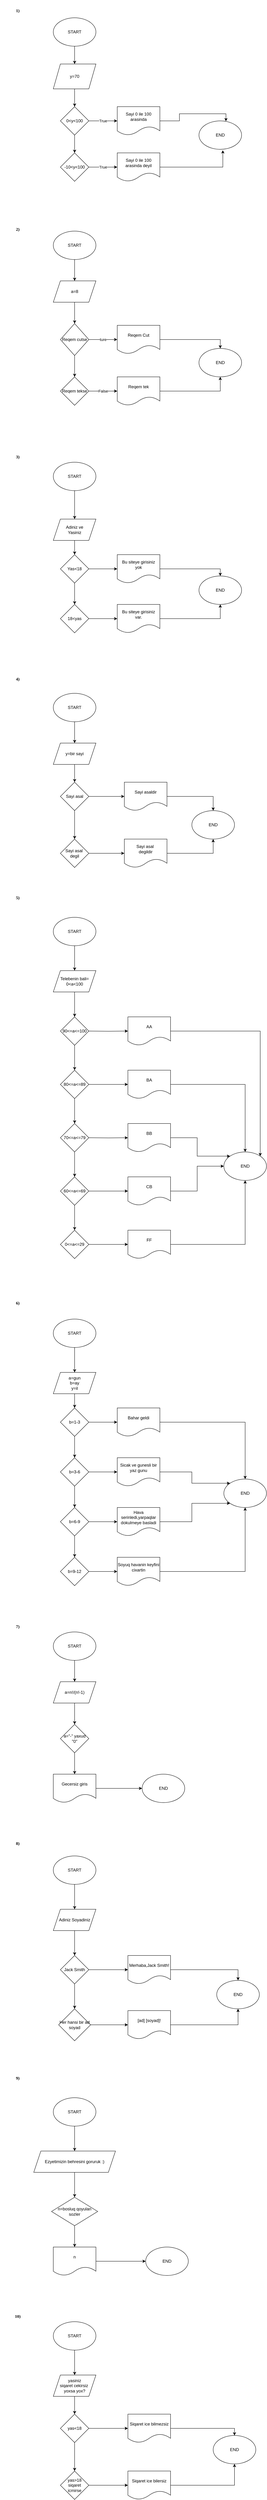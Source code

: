 <mxfile version="21.0.2" type="device"><diagram name="Страница 1" id="W52-joLUvUEkmhzP28ND"><mxGraphModel dx="1050" dy="573" grid="1" gridSize="10" guides="1" tooltips="1" connect="1" arrows="1" fold="1" page="1" pageScale="1" pageWidth="300000" pageHeight="100000" math="0" shadow="0"><root><mxCell id="0"/><mxCell id="1" parent="0"/><mxCell id="HLzXa7qqmKHnF1OqveN3-4" value="1)" style="text;html=1;strokeColor=none;fillColor=none;align=center;verticalAlign=middle;whiteSpace=wrap;rounded=0;fontStyle=1;fontFamily=Verdana;" parent="1" vertex="1"><mxGeometry x="30" y="40" width="100" height="60" as="geometry"/></mxCell><mxCell id="HLzXa7qqmKHnF1OqveN3-9" style="edgeStyle=orthogonalEdgeStyle;rounded=0;orthogonalLoop=1;jettySize=auto;html=1;exitX=0.5;exitY=1;exitDx=0;exitDy=0;entryX=0.5;entryY=0;entryDx=0;entryDy=0;" parent="1" source="HLzXa7qqmKHnF1OqveN3-5" target="HLzXa7qqmKHnF1OqveN3-8" edge="1"><mxGeometry relative="1" as="geometry"/></mxCell><mxCell id="HLzXa7qqmKHnF1OqveN3-5" value="START" style="ellipse;whiteSpace=wrap;html=1;" parent="1" vertex="1"><mxGeometry x="180" y="90" width="120" height="80" as="geometry"/></mxCell><mxCell id="HLzXa7qqmKHnF1OqveN3-11" style="edgeStyle=orthogonalEdgeStyle;rounded=0;orthogonalLoop=1;jettySize=auto;html=1;exitX=0.5;exitY=1;exitDx=0;exitDy=0;entryX=0.5;entryY=0;entryDx=0;entryDy=0;" parent="1" source="HLzXa7qqmKHnF1OqveN3-8" target="HLzXa7qqmKHnF1OqveN3-10" edge="1"><mxGeometry relative="1" as="geometry"/></mxCell><mxCell id="HLzXa7qqmKHnF1OqveN3-8" value="y=70" style="shape=parallelogram;perimeter=parallelogramPerimeter;whiteSpace=wrap;html=1;fixedSize=1;" parent="1" vertex="1"><mxGeometry x="180" y="220" width="120" height="70" as="geometry"/></mxCell><mxCell id="HLzXa7qqmKHnF1OqveN3-13" value="True" style="edgeStyle=orthogonalEdgeStyle;rounded=0;orthogonalLoop=1;jettySize=auto;html=1;exitX=1;exitY=0.5;exitDx=0;exitDy=0;entryX=0;entryY=0.5;entryDx=0;entryDy=0;" parent="1" source="HLzXa7qqmKHnF1OqveN3-10" target="HLzXa7qqmKHnF1OqveN3-12" edge="1"><mxGeometry relative="1" as="geometry"/></mxCell><mxCell id="HLzXa7qqmKHnF1OqveN3-15" style="edgeStyle=orthogonalEdgeStyle;rounded=0;orthogonalLoop=1;jettySize=auto;html=1;exitX=0.5;exitY=1;exitDx=0;exitDy=0;entryX=0.5;entryY=0;entryDx=0;entryDy=0;" parent="1" source="HLzXa7qqmKHnF1OqveN3-10" target="HLzXa7qqmKHnF1OqveN3-14" edge="1"><mxGeometry relative="1" as="geometry"/></mxCell><mxCell id="HLzXa7qqmKHnF1OqveN3-10" value="0&amp;lt;y&amp;lt;100" style="rhombus;whiteSpace=wrap;html=1;" parent="1" vertex="1"><mxGeometry x="200" y="340" width="80" height="80" as="geometry"/></mxCell><mxCell id="HLzXa7qqmKHnF1OqveN3-21" style="edgeStyle=orthogonalEdgeStyle;rounded=0;orthogonalLoop=1;jettySize=auto;html=1;exitX=1;exitY=0.5;exitDx=0;exitDy=0;entryX=0.633;entryY=0.013;entryDx=0;entryDy=0;entryPerimeter=0;" parent="1" source="HLzXa7qqmKHnF1OqveN3-12" target="HLzXa7qqmKHnF1OqveN3-20" edge="1"><mxGeometry relative="1" as="geometry"/></mxCell><mxCell id="HLzXa7qqmKHnF1OqveN3-12" value="Sayi 0 ile 100 arasinda" style="shape=document;whiteSpace=wrap;html=1;boundedLbl=1;" parent="1" vertex="1"><mxGeometry x="360" y="340" width="120" height="80" as="geometry"/></mxCell><mxCell id="HLzXa7qqmKHnF1OqveN3-19" value="True" style="edgeStyle=orthogonalEdgeStyle;rounded=0;orthogonalLoop=1;jettySize=auto;html=1;exitX=1;exitY=0.5;exitDx=0;exitDy=0;" parent="1" source="HLzXa7qqmKHnF1OqveN3-14" target="HLzXa7qqmKHnF1OqveN3-16" edge="1"><mxGeometry relative="1" as="geometry"/></mxCell><mxCell id="HLzXa7qqmKHnF1OqveN3-14" value="-10&amp;lt;y&amp;lt;100" style="rhombus;whiteSpace=wrap;html=1;" parent="1" vertex="1"><mxGeometry x="200" y="470" width="80" height="80" as="geometry"/></mxCell><mxCell id="HLzXa7qqmKHnF1OqveN3-22" style="edgeStyle=orthogonalEdgeStyle;rounded=0;orthogonalLoop=1;jettySize=auto;html=1;exitX=1;exitY=0.5;exitDx=0;exitDy=0;entryX=0.56;entryY=1.033;entryDx=0;entryDy=0;entryPerimeter=0;" parent="1" source="HLzXa7qqmKHnF1OqveN3-16" target="HLzXa7qqmKHnF1OqveN3-20" edge="1"><mxGeometry relative="1" as="geometry"/></mxCell><mxCell id="HLzXa7qqmKHnF1OqveN3-16" value="Sayi 0 ile 100 arasinda deyil" style="shape=document;whiteSpace=wrap;html=1;boundedLbl=1;" parent="1" vertex="1"><mxGeometry x="360" y="470" width="120" height="80" as="geometry"/></mxCell><mxCell id="HLzXa7qqmKHnF1OqveN3-20" value="END" style="ellipse;whiteSpace=wrap;html=1;" parent="1" vertex="1"><mxGeometry x="590" y="380" width="120" height="80" as="geometry"/></mxCell><mxCell id="HLzXa7qqmKHnF1OqveN3-23" value="2)" style="text;html=1;strokeColor=none;fillColor=none;align=center;verticalAlign=middle;whiteSpace=wrap;rounded=0;fontStyle=1;fontFamily=Verdana;" parent="1" vertex="1"><mxGeometry x="50" y="670" width="60" height="30" as="geometry"/></mxCell><mxCell id="HLzXa7qqmKHnF1OqveN3-26" style="edgeStyle=orthogonalEdgeStyle;rounded=0;orthogonalLoop=1;jettySize=auto;html=1;exitX=0.5;exitY=1;exitDx=0;exitDy=0;entryX=0.5;entryY=0;entryDx=0;entryDy=0;" parent="1" source="HLzXa7qqmKHnF1OqveN3-24" target="HLzXa7qqmKHnF1OqveN3-25" edge="1"><mxGeometry relative="1" as="geometry"/></mxCell><mxCell id="HLzXa7qqmKHnF1OqveN3-24" value="START" style="ellipse;whiteSpace=wrap;html=1;" parent="1" vertex="1"><mxGeometry x="180" y="690" width="120" height="80" as="geometry"/></mxCell><mxCell id="HLzXa7qqmKHnF1OqveN3-28" style="edgeStyle=orthogonalEdgeStyle;rounded=0;orthogonalLoop=1;jettySize=auto;html=1;exitX=0.5;exitY=1;exitDx=0;exitDy=0;entryX=0.5;entryY=0;entryDx=0;entryDy=0;" parent="1" source="HLzXa7qqmKHnF1OqveN3-25" target="HLzXa7qqmKHnF1OqveN3-27" edge="1"><mxGeometry relative="1" as="geometry"/></mxCell><mxCell id="HLzXa7qqmKHnF1OqveN3-25" value="a=8" style="shape=parallelogram;perimeter=parallelogramPerimeter;whiteSpace=wrap;html=1;fixedSize=1;" parent="1" vertex="1"><mxGeometry x="180" y="830" width="120" height="60" as="geometry"/></mxCell><mxCell id="HLzXa7qqmKHnF1OqveN3-33" value="ture" style="edgeStyle=orthogonalEdgeStyle;rounded=0;orthogonalLoop=1;jettySize=auto;html=1;exitX=1;exitY=0.5;exitDx=0;exitDy=0;entryX=0;entryY=0.5;entryDx=0;entryDy=0;" parent="1" source="HLzXa7qqmKHnF1OqveN3-27" target="HLzXa7qqmKHnF1OqveN3-32" edge="1"><mxGeometry relative="1" as="geometry"/></mxCell><mxCell id="HLzXa7qqmKHnF1OqveN3-35" style="edgeStyle=orthogonalEdgeStyle;rounded=0;orthogonalLoop=1;jettySize=auto;html=1;exitX=0.5;exitY=1;exitDx=0;exitDy=0;entryX=0.5;entryY=0;entryDx=0;entryDy=0;" parent="1" source="HLzXa7qqmKHnF1OqveN3-27" target="HLzXa7qqmKHnF1OqveN3-34" edge="1"><mxGeometry relative="1" as="geometry"/></mxCell><mxCell id="HLzXa7qqmKHnF1OqveN3-27" value="Reqem cutse" style="rhombus;whiteSpace=wrap;html=1;" parent="1" vertex="1"><mxGeometry x="200" y="950" width="80" height="90" as="geometry"/></mxCell><mxCell id="HLzXa7qqmKHnF1OqveN3-39" style="edgeStyle=orthogonalEdgeStyle;rounded=0;orthogonalLoop=1;jettySize=auto;html=1;exitX=1;exitY=0.5;exitDx=0;exitDy=0;entryX=0.5;entryY=0;entryDx=0;entryDy=0;" parent="1" source="HLzXa7qqmKHnF1OqveN3-32" target="HLzXa7qqmKHnF1OqveN3-38" edge="1"><mxGeometry relative="1" as="geometry"/></mxCell><mxCell id="HLzXa7qqmKHnF1OqveN3-32" value="Reqem Cut" style="shape=document;whiteSpace=wrap;html=1;boundedLbl=1;" parent="1" vertex="1"><mxGeometry x="360" y="955" width="120" height="80" as="geometry"/></mxCell><mxCell id="HLzXa7qqmKHnF1OqveN3-37" value="False" style="edgeStyle=orthogonalEdgeStyle;rounded=0;orthogonalLoop=1;jettySize=auto;html=1;exitX=1;exitY=0.5;exitDx=0;exitDy=0;entryX=0;entryY=0.5;entryDx=0;entryDy=0;" parent="1" source="HLzXa7qqmKHnF1OqveN3-34" target="HLzXa7qqmKHnF1OqveN3-36" edge="1"><mxGeometry relative="1" as="geometry"/></mxCell><mxCell id="HLzXa7qqmKHnF1OqveN3-34" value="Reqem tekse" style="rhombus;whiteSpace=wrap;html=1;" parent="1" vertex="1"><mxGeometry x="200" y="1100" width="80" height="80" as="geometry"/></mxCell><mxCell id="HLzXa7qqmKHnF1OqveN3-40" style="edgeStyle=orthogonalEdgeStyle;rounded=0;orthogonalLoop=1;jettySize=auto;html=1;exitX=1;exitY=0.5;exitDx=0;exitDy=0;entryX=0.5;entryY=1;entryDx=0;entryDy=0;" parent="1" source="HLzXa7qqmKHnF1OqveN3-36" target="HLzXa7qqmKHnF1OqveN3-38" edge="1"><mxGeometry relative="1" as="geometry"/></mxCell><mxCell id="HLzXa7qqmKHnF1OqveN3-36" value="Reqem tek" style="shape=document;whiteSpace=wrap;html=1;boundedLbl=1;" parent="1" vertex="1"><mxGeometry x="360" y="1100" width="120" height="80" as="geometry"/></mxCell><mxCell id="HLzXa7qqmKHnF1OqveN3-38" value="END" style="ellipse;whiteSpace=wrap;html=1;" parent="1" vertex="1"><mxGeometry x="590" y="1020" width="120" height="80" as="geometry"/></mxCell><mxCell id="HLzXa7qqmKHnF1OqveN3-41" value="3)" style="text;html=1;strokeColor=none;fillColor=none;align=center;verticalAlign=middle;whiteSpace=wrap;rounded=0;fontStyle=1;fontFamily=Verdana;" parent="1" vertex="1"><mxGeometry x="50" y="1310" width="60" height="30" as="geometry"/></mxCell><mxCell id="HLzXa7qqmKHnF1OqveN3-44" style="edgeStyle=orthogonalEdgeStyle;rounded=0;orthogonalLoop=1;jettySize=auto;html=1;exitX=0.5;exitY=1;exitDx=0;exitDy=0;entryX=0.5;entryY=0;entryDx=0;entryDy=0;" parent="1" source="HLzXa7qqmKHnF1OqveN3-42" target="HLzXa7qqmKHnF1OqveN3-45" edge="1"><mxGeometry relative="1" as="geometry"><mxPoint x="240" y="1500" as="targetPoint"/></mxGeometry></mxCell><mxCell id="HLzXa7qqmKHnF1OqveN3-42" value="START" style="ellipse;whiteSpace=wrap;html=1;" parent="1" vertex="1"><mxGeometry x="180" y="1340" width="120" height="80" as="geometry"/></mxCell><mxCell id="HLzXa7qqmKHnF1OqveN3-47" style="edgeStyle=orthogonalEdgeStyle;rounded=0;orthogonalLoop=1;jettySize=auto;html=1;exitX=0.5;exitY=1;exitDx=0;exitDy=0;" parent="1" source="HLzXa7qqmKHnF1OqveN3-45" target="HLzXa7qqmKHnF1OqveN3-46" edge="1"><mxGeometry relative="1" as="geometry"/></mxCell><mxCell id="HLzXa7qqmKHnF1OqveN3-45" value="Adiniz ve&lt;br&gt;Yasiniz" style="shape=parallelogram;perimeter=parallelogramPerimeter;whiteSpace=wrap;html=1;fixedSize=1;" parent="1" vertex="1"><mxGeometry x="180" y="1500" width="120" height="60" as="geometry"/></mxCell><mxCell id="HLzXa7qqmKHnF1OqveN3-49" style="edgeStyle=orthogonalEdgeStyle;rounded=0;orthogonalLoop=1;jettySize=auto;html=1;exitX=1;exitY=0.5;exitDx=0;exitDy=0;" parent="1" source="HLzXa7qqmKHnF1OqveN3-46" target="HLzXa7qqmKHnF1OqveN3-48" edge="1"><mxGeometry relative="1" as="geometry"/></mxCell><mxCell id="HLzXa7qqmKHnF1OqveN3-51" style="edgeStyle=orthogonalEdgeStyle;rounded=0;orthogonalLoop=1;jettySize=auto;html=1;exitX=0.5;exitY=1;exitDx=0;exitDy=0;" parent="1" source="HLzXa7qqmKHnF1OqveN3-46" target="HLzXa7qqmKHnF1OqveN3-50" edge="1"><mxGeometry relative="1" as="geometry"/></mxCell><mxCell id="HLzXa7qqmKHnF1OqveN3-46" value="Yas&amp;lt;18" style="rhombus;whiteSpace=wrap;html=1;" parent="1" vertex="1"><mxGeometry x="200" y="1600" width="80" height="80" as="geometry"/></mxCell><mxCell id="HLzXa7qqmKHnF1OqveN3-56" style="edgeStyle=orthogonalEdgeStyle;rounded=0;orthogonalLoop=1;jettySize=auto;html=1;exitX=1;exitY=0.5;exitDx=0;exitDy=0;entryX=0.5;entryY=0;entryDx=0;entryDy=0;" parent="1" source="HLzXa7qqmKHnF1OqveN3-48" target="HLzXa7qqmKHnF1OqveN3-54" edge="1"><mxGeometry relative="1" as="geometry"/></mxCell><mxCell id="HLzXa7qqmKHnF1OqveN3-48" value="Bu siteye girisiniz &lt;br&gt;yok" style="shape=document;whiteSpace=wrap;html=1;boundedLbl=1;" parent="1" vertex="1"><mxGeometry x="360" y="1600" width="120" height="80" as="geometry"/></mxCell><mxCell id="HLzXa7qqmKHnF1OqveN3-53" style="edgeStyle=orthogonalEdgeStyle;rounded=0;orthogonalLoop=1;jettySize=auto;html=1;exitX=1;exitY=0.5;exitDx=0;exitDy=0;entryX=0;entryY=0.5;entryDx=0;entryDy=0;" parent="1" source="HLzXa7qqmKHnF1OqveN3-50" target="HLzXa7qqmKHnF1OqveN3-52" edge="1"><mxGeometry relative="1" as="geometry"/></mxCell><mxCell id="HLzXa7qqmKHnF1OqveN3-50" value="18&amp;lt;yas" style="rhombus;whiteSpace=wrap;html=1;" parent="1" vertex="1"><mxGeometry x="200" y="1740" width="80" height="80" as="geometry"/></mxCell><mxCell id="HLzXa7qqmKHnF1OqveN3-55" style="edgeStyle=orthogonalEdgeStyle;rounded=0;orthogonalLoop=1;jettySize=auto;html=1;exitX=1;exitY=0.5;exitDx=0;exitDy=0;entryX=0.5;entryY=1;entryDx=0;entryDy=0;" parent="1" source="HLzXa7qqmKHnF1OqveN3-52" target="HLzXa7qqmKHnF1OqveN3-54" edge="1"><mxGeometry relative="1" as="geometry"/></mxCell><mxCell id="HLzXa7qqmKHnF1OqveN3-52" value="Bu siteye girisiniz&lt;br&gt;var." style="shape=document;whiteSpace=wrap;html=1;boundedLbl=1;" parent="1" vertex="1"><mxGeometry x="360" y="1740" width="120" height="80" as="geometry"/></mxCell><mxCell id="HLzXa7qqmKHnF1OqveN3-54" value="END" style="ellipse;whiteSpace=wrap;html=1;" parent="1" vertex="1"><mxGeometry x="590" y="1660" width="120" height="80" as="geometry"/></mxCell><mxCell id="HLzXa7qqmKHnF1OqveN3-57" value="4)" style="text;html=1;strokeColor=none;fillColor=none;align=center;verticalAlign=middle;whiteSpace=wrap;rounded=0;fontStyle=1;fontFamily=Verdana;" parent="1" vertex="1"><mxGeometry x="45" y="1930" width="70" height="40" as="geometry"/></mxCell><mxCell id="HLzXa7qqmKHnF1OqveN3-60" style="edgeStyle=orthogonalEdgeStyle;rounded=0;orthogonalLoop=1;jettySize=auto;html=1;exitX=0.5;exitY=1;exitDx=0;exitDy=0;entryX=0.5;entryY=0;entryDx=0;entryDy=0;" parent="1" source="HLzXa7qqmKHnF1OqveN3-58" target="HLzXa7qqmKHnF1OqveN3-59" edge="1"><mxGeometry relative="1" as="geometry"/></mxCell><mxCell id="HLzXa7qqmKHnF1OqveN3-58" value="START" style="ellipse;whiteSpace=wrap;html=1;" parent="1" vertex="1"><mxGeometry x="180" y="1990" width="120" height="80" as="geometry"/></mxCell><mxCell id="HLzXa7qqmKHnF1OqveN3-62" style="edgeStyle=orthogonalEdgeStyle;rounded=0;orthogonalLoop=1;jettySize=auto;html=1;exitX=0.5;exitY=1;exitDx=0;exitDy=0;" parent="1" source="HLzXa7qqmKHnF1OqveN3-59" target="HLzXa7qqmKHnF1OqveN3-61" edge="1"><mxGeometry relative="1" as="geometry"/></mxCell><mxCell id="HLzXa7qqmKHnF1OqveN3-59" value="y=bir sayi" style="shape=parallelogram;perimeter=parallelogramPerimeter;whiteSpace=wrap;html=1;fixedSize=1;" parent="1" vertex="1"><mxGeometry x="180" y="2130" width="120" height="60" as="geometry"/></mxCell><mxCell id="HLzXa7qqmKHnF1OqveN3-64" style="edgeStyle=orthogonalEdgeStyle;rounded=0;orthogonalLoop=1;jettySize=auto;html=1;exitX=1;exitY=0.5;exitDx=0;exitDy=0;entryX=0;entryY=0.5;entryDx=0;entryDy=0;" parent="1" source="HLzXa7qqmKHnF1OqveN3-61" target="HLzXa7qqmKHnF1OqveN3-63" edge="1"><mxGeometry relative="1" as="geometry"/></mxCell><mxCell id="HLzXa7qqmKHnF1OqveN3-66" style="edgeStyle=orthogonalEdgeStyle;rounded=0;orthogonalLoop=1;jettySize=auto;html=1;exitX=0.5;exitY=1;exitDx=0;exitDy=0;entryX=0.5;entryY=0;entryDx=0;entryDy=0;" parent="1" source="HLzXa7qqmKHnF1OqveN3-61" target="HLzXa7qqmKHnF1OqveN3-65" edge="1"><mxGeometry relative="1" as="geometry"/></mxCell><mxCell id="HLzXa7qqmKHnF1OqveN3-61" value="Sayi asal" style="rhombus;whiteSpace=wrap;html=1;" parent="1" vertex="1"><mxGeometry x="200" y="2240" width="80" height="80" as="geometry"/></mxCell><mxCell id="HLzXa7qqmKHnF1OqveN3-70" style="edgeStyle=orthogonalEdgeStyle;rounded=0;orthogonalLoop=1;jettySize=auto;html=1;exitX=1;exitY=0.5;exitDx=0;exitDy=0;entryX=0.5;entryY=0;entryDx=0;entryDy=0;" parent="1" source="HLzXa7qqmKHnF1OqveN3-63" target="HLzXa7qqmKHnF1OqveN3-69" edge="1"><mxGeometry relative="1" as="geometry"/></mxCell><mxCell id="HLzXa7qqmKHnF1OqveN3-63" value="Sayi asaldir" style="shape=document;whiteSpace=wrap;html=1;boundedLbl=1;" parent="1" vertex="1"><mxGeometry x="380" y="2240" width="120" height="80" as="geometry"/></mxCell><mxCell id="HLzXa7qqmKHnF1OqveN3-68" style="edgeStyle=orthogonalEdgeStyle;rounded=0;orthogonalLoop=1;jettySize=auto;html=1;exitX=1;exitY=0.5;exitDx=0;exitDy=0;entryX=0;entryY=0.5;entryDx=0;entryDy=0;" parent="1" source="HLzXa7qqmKHnF1OqveN3-65" target="HLzXa7qqmKHnF1OqveN3-67" edge="1"><mxGeometry relative="1" as="geometry"/></mxCell><mxCell id="HLzXa7qqmKHnF1OqveN3-65" value="Sayi asal&amp;nbsp;&lt;br&gt;degil" style="rhombus;whiteSpace=wrap;html=1;" parent="1" vertex="1"><mxGeometry x="200" y="2400" width="80" height="80" as="geometry"/></mxCell><mxCell id="HLzXa7qqmKHnF1OqveN3-71" style="edgeStyle=orthogonalEdgeStyle;rounded=0;orthogonalLoop=1;jettySize=auto;html=1;exitX=1;exitY=0.5;exitDx=0;exitDy=0;entryX=0.5;entryY=1;entryDx=0;entryDy=0;" parent="1" source="HLzXa7qqmKHnF1OqveN3-67" target="HLzXa7qqmKHnF1OqveN3-69" edge="1"><mxGeometry relative="1" as="geometry"/></mxCell><mxCell id="HLzXa7qqmKHnF1OqveN3-67" value="Sayi asal&amp;nbsp;&lt;br&gt;degildir" style="shape=document;whiteSpace=wrap;html=1;boundedLbl=1;" parent="1" vertex="1"><mxGeometry x="380" y="2400" width="120" height="80" as="geometry"/></mxCell><mxCell id="HLzXa7qqmKHnF1OqveN3-69" value="END" style="ellipse;whiteSpace=wrap;html=1;" parent="1" vertex="1"><mxGeometry x="570" y="2320" width="120" height="80" as="geometry"/></mxCell><mxCell id="HLzXa7qqmKHnF1OqveN3-73" value="5)" style="text;html=1;strokeColor=none;fillColor=none;align=center;verticalAlign=middle;whiteSpace=wrap;rounded=0;fontStyle=1;fontFamily=Verdana;" parent="1" vertex="1"><mxGeometry x="50" y="2550" width="60" height="30" as="geometry"/></mxCell><mxCell id="HLzXa7qqmKHnF1OqveN3-76" style="edgeStyle=orthogonalEdgeStyle;rounded=0;orthogonalLoop=1;jettySize=auto;html=1;exitX=0.5;exitY=1;exitDx=0;exitDy=0;entryX=0.5;entryY=0;entryDx=0;entryDy=0;" parent="1" source="HLzXa7qqmKHnF1OqveN3-74" target="HLzXa7qqmKHnF1OqveN3-75" edge="1"><mxGeometry relative="1" as="geometry"/></mxCell><mxCell id="HLzXa7qqmKHnF1OqveN3-74" value="START" style="ellipse;whiteSpace=wrap;html=1;" parent="1" vertex="1"><mxGeometry x="180" y="2620" width="120" height="80" as="geometry"/></mxCell><mxCell id="HLzXa7qqmKHnF1OqveN3-78" style="edgeStyle=orthogonalEdgeStyle;rounded=0;orthogonalLoop=1;jettySize=auto;html=1;exitX=0.5;exitY=1;exitDx=0;exitDy=0;entryX=0.5;entryY=0;entryDx=0;entryDy=0;" parent="1" source="HLzXa7qqmKHnF1OqveN3-75" edge="1"><mxGeometry relative="1" as="geometry"><mxPoint x="240" y="2900" as="targetPoint"/></mxGeometry></mxCell><mxCell id="HLzXa7qqmKHnF1OqveN3-75" value="Telebenin bali=&lt;br&gt;0&amp;lt;a&amp;lt;100" style="shape=parallelogram;perimeter=parallelogramPerimeter;whiteSpace=wrap;html=1;fixedSize=1;" parent="1" vertex="1"><mxGeometry x="180" y="2770" width="120" height="60" as="geometry"/></mxCell><mxCell id="HLzXa7qqmKHnF1OqveN3-80" style="edgeStyle=orthogonalEdgeStyle;rounded=0;orthogonalLoop=1;jettySize=auto;html=1;exitX=1;exitY=0.5;exitDx=0;exitDy=0;entryX=0;entryY=0.5;entryDx=0;entryDy=0;" parent="1" target="HLzXa7qqmKHnF1OqveN3-79" edge="1"><mxGeometry relative="1" as="geometry"><mxPoint x="280" y="2940" as="sourcePoint"/></mxGeometry></mxCell><mxCell id="HLzXa7qqmKHnF1OqveN3-105" style="edgeStyle=orthogonalEdgeStyle;rounded=0;orthogonalLoop=1;jettySize=auto;html=1;exitX=1;exitY=0.5;exitDx=0;exitDy=0;entryX=1;entryY=0;entryDx=0;entryDy=0;" parent="1" source="HLzXa7qqmKHnF1OqveN3-79" target="HLzXa7qqmKHnF1OqveN3-100" edge="1"><mxGeometry relative="1" as="geometry"/></mxCell><mxCell id="HLzXa7qqmKHnF1OqveN3-79" value="AA" style="shape=document;whiteSpace=wrap;html=1;boundedLbl=1;" parent="1" vertex="1"><mxGeometry x="390" y="2900" width="120" height="80" as="geometry"/></mxCell><mxCell id="HLzXa7qqmKHnF1OqveN3-83" style="edgeStyle=orthogonalEdgeStyle;rounded=0;orthogonalLoop=1;jettySize=auto;html=1;exitX=1;exitY=0.5;exitDx=0;exitDy=0;entryX=0;entryY=0.5;entryDx=0;entryDy=0;" parent="1" source="HLzXa7qqmKHnF1OqveN3-81" target="HLzXa7qqmKHnF1OqveN3-82" edge="1"><mxGeometry relative="1" as="geometry"><mxPoint x="380" y="3090" as="targetPoint"/></mxGeometry></mxCell><mxCell id="HLzXa7qqmKHnF1OqveN3-95" style="edgeStyle=orthogonalEdgeStyle;rounded=0;orthogonalLoop=1;jettySize=auto;html=1;exitX=0.5;exitY=1;exitDx=0;exitDy=0;entryX=0.5;entryY=0;entryDx=0;entryDy=0;" parent="1" source="HLzXa7qqmKHnF1OqveN3-81" target="HLzXa7qqmKHnF1OqveN3-94" edge="1"><mxGeometry relative="1" as="geometry"/></mxCell><mxCell id="HLzXa7qqmKHnF1OqveN3-81" value="80&amp;lt;=a&amp;lt;=89" style="rhombus;whiteSpace=wrap;html=1;" parent="1" vertex="1"><mxGeometry x="200" y="3050" width="80" height="80" as="geometry"/></mxCell><mxCell id="HLzXa7qqmKHnF1OqveN3-106" style="edgeStyle=orthogonalEdgeStyle;rounded=0;orthogonalLoop=1;jettySize=auto;html=1;exitX=1;exitY=0.5;exitDx=0;exitDy=0;" parent="1" source="HLzXa7qqmKHnF1OqveN3-82" target="HLzXa7qqmKHnF1OqveN3-100" edge="1"><mxGeometry relative="1" as="geometry"/></mxCell><mxCell id="HLzXa7qqmKHnF1OqveN3-82" value="BA" style="shape=document;whiteSpace=wrap;html=1;boundedLbl=1;" parent="1" vertex="1"><mxGeometry x="390" y="3050" width="120" height="80" as="geometry"/></mxCell><mxCell id="HLzXa7qqmKHnF1OqveN3-85" style="edgeStyle=orthogonalEdgeStyle;rounded=0;orthogonalLoop=1;jettySize=auto;html=1;exitX=0.5;exitY=1;exitDx=0;exitDy=0;" parent="1" source="HLzXa7qqmKHnF1OqveN3-84" target="HLzXa7qqmKHnF1OqveN3-81" edge="1"><mxGeometry relative="1" as="geometry"/></mxCell><mxCell id="HLzXa7qqmKHnF1OqveN3-84" value="90&amp;lt;=a&amp;lt;=100" style="rhombus;whiteSpace=wrap;html=1;" parent="1" vertex="1"><mxGeometry x="200" y="2900" width="80" height="80" as="geometry"/></mxCell><mxCell id="HLzXa7qqmKHnF1OqveN3-88" style="edgeStyle=orthogonalEdgeStyle;rounded=0;orthogonalLoop=1;jettySize=auto;html=1;exitX=1;exitY=0.5;exitDx=0;exitDy=0;entryX=0;entryY=0.5;entryDx=0;entryDy=0;" parent="1" target="HLzXa7qqmKHnF1OqveN3-89" edge="1"><mxGeometry relative="1" as="geometry"><mxPoint x="280" y="3240" as="sourcePoint"/></mxGeometry></mxCell><mxCell id="HLzXa7qqmKHnF1OqveN3-107" style="edgeStyle=orthogonalEdgeStyle;rounded=0;orthogonalLoop=1;jettySize=auto;html=1;exitX=1;exitY=0.5;exitDx=0;exitDy=0;entryX=0;entryY=0;entryDx=0;entryDy=0;" parent="1" source="HLzXa7qqmKHnF1OqveN3-89" target="HLzXa7qqmKHnF1OqveN3-100" edge="1"><mxGeometry relative="1" as="geometry"/></mxCell><mxCell id="HLzXa7qqmKHnF1OqveN3-89" value="BB" style="shape=document;whiteSpace=wrap;html=1;boundedLbl=1;" parent="1" vertex="1"><mxGeometry x="390" y="3200" width="120" height="80" as="geometry"/></mxCell><mxCell id="HLzXa7qqmKHnF1OqveN3-90" style="edgeStyle=orthogonalEdgeStyle;rounded=0;orthogonalLoop=1;jettySize=auto;html=1;exitX=1;exitY=0.5;exitDx=0;exitDy=0;entryX=0;entryY=0.5;entryDx=0;entryDy=0;" parent="1" source="HLzXa7qqmKHnF1OqveN3-91" target="HLzXa7qqmKHnF1OqveN3-92" edge="1"><mxGeometry relative="1" as="geometry"><mxPoint x="380" y="3390" as="targetPoint"/></mxGeometry></mxCell><mxCell id="HLzXa7qqmKHnF1OqveN3-97" style="edgeStyle=orthogonalEdgeStyle;rounded=0;orthogonalLoop=1;jettySize=auto;html=1;exitX=0.5;exitY=1;exitDx=0;exitDy=0;" parent="1" source="HLzXa7qqmKHnF1OqveN3-91" target="HLzXa7qqmKHnF1OqveN3-96" edge="1"><mxGeometry relative="1" as="geometry"/></mxCell><mxCell id="HLzXa7qqmKHnF1OqveN3-91" value="60&amp;lt;=a&amp;lt;=69" style="rhombus;whiteSpace=wrap;html=1;" parent="1" vertex="1"><mxGeometry x="200" y="3350" width="80" height="80" as="geometry"/></mxCell><mxCell id="HLzXa7qqmKHnF1OqveN3-102" style="edgeStyle=orthogonalEdgeStyle;rounded=0;orthogonalLoop=1;jettySize=auto;html=1;exitX=1;exitY=0.5;exitDx=0;exitDy=0;entryX=0;entryY=0.5;entryDx=0;entryDy=0;" parent="1" source="HLzXa7qqmKHnF1OqveN3-92" target="HLzXa7qqmKHnF1OqveN3-100" edge="1"><mxGeometry relative="1" as="geometry"/></mxCell><mxCell id="HLzXa7qqmKHnF1OqveN3-92" value="CB" style="shape=document;whiteSpace=wrap;html=1;boundedLbl=1;" parent="1" vertex="1"><mxGeometry x="390" y="3350" width="120" height="80" as="geometry"/></mxCell><mxCell id="HLzXa7qqmKHnF1OqveN3-93" style="edgeStyle=orthogonalEdgeStyle;rounded=0;orthogonalLoop=1;jettySize=auto;html=1;exitX=0.5;exitY=1;exitDx=0;exitDy=0;" parent="1" source="HLzXa7qqmKHnF1OqveN3-94" target="HLzXa7qqmKHnF1OqveN3-91" edge="1"><mxGeometry relative="1" as="geometry"/></mxCell><mxCell id="HLzXa7qqmKHnF1OqveN3-94" value="70&amp;lt;=a&amp;lt;=79" style="rhombus;whiteSpace=wrap;html=1;" parent="1" vertex="1"><mxGeometry x="200" y="3200" width="80" height="80" as="geometry"/></mxCell><mxCell id="HLzXa7qqmKHnF1OqveN3-99" style="edgeStyle=orthogonalEdgeStyle;rounded=0;orthogonalLoop=1;jettySize=auto;html=1;exitX=1;exitY=0.5;exitDx=0;exitDy=0;entryX=0;entryY=0.5;entryDx=0;entryDy=0;" parent="1" source="HLzXa7qqmKHnF1OqveN3-96" target="HLzXa7qqmKHnF1OqveN3-98" edge="1"><mxGeometry relative="1" as="geometry"/></mxCell><mxCell id="HLzXa7qqmKHnF1OqveN3-96" value="0&amp;lt;=a&amp;lt;=29" style="rhombus;whiteSpace=wrap;html=1;" parent="1" vertex="1"><mxGeometry x="200" y="3500" width="80" height="80" as="geometry"/></mxCell><mxCell id="HLzXa7qqmKHnF1OqveN3-101" style="edgeStyle=orthogonalEdgeStyle;rounded=0;orthogonalLoop=1;jettySize=auto;html=1;exitX=1;exitY=0.5;exitDx=0;exitDy=0;entryX=0.5;entryY=1;entryDx=0;entryDy=0;" parent="1" source="HLzXa7qqmKHnF1OqveN3-98" target="HLzXa7qqmKHnF1OqveN3-100" edge="1"><mxGeometry relative="1" as="geometry"/></mxCell><mxCell id="HLzXa7qqmKHnF1OqveN3-98" value="FF" style="shape=document;whiteSpace=wrap;html=1;boundedLbl=1;" parent="1" vertex="1"><mxGeometry x="390" y="3500" width="120" height="80" as="geometry"/></mxCell><mxCell id="HLzXa7qqmKHnF1OqveN3-100" value="END" style="ellipse;whiteSpace=wrap;html=1;" parent="1" vertex="1"><mxGeometry x="660" y="3280" width="120" height="80" as="geometry"/></mxCell><mxCell id="8edMWcaWdorxOgn_9fkT-3" value="6)" style="text;html=1;strokeColor=none;fillColor=none;align=center;verticalAlign=middle;whiteSpace=wrap;rounded=0;fontStyle=1;fontFamily=Verdana;" vertex="1" parent="1"><mxGeometry x="50" y="3690" width="60" height="30" as="geometry"/></mxCell><mxCell id="8edMWcaWdorxOgn_9fkT-6" style="edgeStyle=orthogonalEdgeStyle;rounded=0;orthogonalLoop=1;jettySize=auto;html=1;exitX=0.5;exitY=1;exitDx=0;exitDy=0;" edge="1" parent="1" source="8edMWcaWdorxOgn_9fkT-4" target="8edMWcaWdorxOgn_9fkT-5"><mxGeometry relative="1" as="geometry"/></mxCell><mxCell id="8edMWcaWdorxOgn_9fkT-4" value="START" style="ellipse;whiteSpace=wrap;html=1;" vertex="1" parent="1"><mxGeometry x="180" y="3750" width="120" height="80" as="geometry"/></mxCell><mxCell id="8edMWcaWdorxOgn_9fkT-8" style="edgeStyle=orthogonalEdgeStyle;rounded=0;orthogonalLoop=1;jettySize=auto;html=1;exitX=0.5;exitY=1;exitDx=0;exitDy=0;entryX=0.5;entryY=0;entryDx=0;entryDy=0;" edge="1" parent="1" source="8edMWcaWdorxOgn_9fkT-5" target="8edMWcaWdorxOgn_9fkT-7"><mxGeometry relative="1" as="geometry"/></mxCell><mxCell id="8edMWcaWdorxOgn_9fkT-5" value="a=gun&lt;br&gt;b=ay&lt;br&gt;y=il" style="shape=parallelogram;perimeter=parallelogramPerimeter;whiteSpace=wrap;html=1;fixedSize=1;" vertex="1" parent="1"><mxGeometry x="180" y="3900" width="120" height="60" as="geometry"/></mxCell><mxCell id="8edMWcaWdorxOgn_9fkT-10" style="edgeStyle=orthogonalEdgeStyle;rounded=0;orthogonalLoop=1;jettySize=auto;html=1;exitX=1;exitY=0.5;exitDx=0;exitDy=0;entryX=0;entryY=0.5;entryDx=0;entryDy=0;" edge="1" parent="1" source="8edMWcaWdorxOgn_9fkT-7" target="8edMWcaWdorxOgn_9fkT-9"><mxGeometry relative="1" as="geometry"/></mxCell><mxCell id="8edMWcaWdorxOgn_9fkT-12" style="edgeStyle=orthogonalEdgeStyle;rounded=0;orthogonalLoop=1;jettySize=auto;html=1;exitX=0.5;exitY=1;exitDx=0;exitDy=0;entryX=0.5;entryY=0;entryDx=0;entryDy=0;" edge="1" parent="1" source="8edMWcaWdorxOgn_9fkT-7" target="8edMWcaWdorxOgn_9fkT-11"><mxGeometry relative="1" as="geometry"/></mxCell><mxCell id="8edMWcaWdorxOgn_9fkT-7" value="b=1-3" style="rhombus;whiteSpace=wrap;html=1;" vertex="1" parent="1"><mxGeometry x="200" y="4000" width="80" height="80" as="geometry"/></mxCell><mxCell id="8edMWcaWdorxOgn_9fkT-27" style="edgeStyle=orthogonalEdgeStyle;rounded=0;orthogonalLoop=1;jettySize=auto;html=1;exitX=1;exitY=0.5;exitDx=0;exitDy=0;" edge="1" parent="1" source="8edMWcaWdorxOgn_9fkT-9" target="8edMWcaWdorxOgn_9fkT-23"><mxGeometry relative="1" as="geometry"/></mxCell><mxCell id="8edMWcaWdorxOgn_9fkT-9" value="Bahar geldi" style="shape=document;whiteSpace=wrap;html=1;boundedLbl=1;" vertex="1" parent="1"><mxGeometry x="360" y="4000" width="120" height="80" as="geometry"/></mxCell><mxCell id="8edMWcaWdorxOgn_9fkT-14" style="edgeStyle=orthogonalEdgeStyle;rounded=0;orthogonalLoop=1;jettySize=auto;html=1;exitX=1;exitY=0.5;exitDx=0;exitDy=0;entryX=0;entryY=0.5;entryDx=0;entryDy=0;" edge="1" parent="1" source="8edMWcaWdorxOgn_9fkT-11" target="8edMWcaWdorxOgn_9fkT-13"><mxGeometry relative="1" as="geometry"/></mxCell><mxCell id="8edMWcaWdorxOgn_9fkT-16" style="edgeStyle=orthogonalEdgeStyle;rounded=0;orthogonalLoop=1;jettySize=auto;html=1;exitX=0.5;exitY=1;exitDx=0;exitDy=0;entryX=0.5;entryY=0;entryDx=0;entryDy=0;" edge="1" parent="1" source="8edMWcaWdorxOgn_9fkT-11" target="8edMWcaWdorxOgn_9fkT-15"><mxGeometry relative="1" as="geometry"/></mxCell><mxCell id="8edMWcaWdorxOgn_9fkT-11" value="b=3-6" style="rhombus;whiteSpace=wrap;html=1;" vertex="1" parent="1"><mxGeometry x="200" y="4140" width="80" height="80" as="geometry"/></mxCell><mxCell id="8edMWcaWdorxOgn_9fkT-26" style="edgeStyle=orthogonalEdgeStyle;rounded=0;orthogonalLoop=1;jettySize=auto;html=1;exitX=1;exitY=0.5;exitDx=0;exitDy=0;entryX=0;entryY=0;entryDx=0;entryDy=0;" edge="1" parent="1" source="8edMWcaWdorxOgn_9fkT-13" target="8edMWcaWdorxOgn_9fkT-23"><mxGeometry relative="1" as="geometry"/></mxCell><mxCell id="8edMWcaWdorxOgn_9fkT-13" value="Sicak ve gunesli bir&lt;br&gt;yaz gunu" style="shape=document;whiteSpace=wrap;html=1;boundedLbl=1;" vertex="1" parent="1"><mxGeometry x="360" y="4140" width="120" height="80" as="geometry"/></mxCell><mxCell id="8edMWcaWdorxOgn_9fkT-18" style="edgeStyle=orthogonalEdgeStyle;rounded=0;orthogonalLoop=1;jettySize=auto;html=1;exitX=1;exitY=0.5;exitDx=0;exitDy=0;entryX=0;entryY=0.5;entryDx=0;entryDy=0;" edge="1" parent="1" source="8edMWcaWdorxOgn_9fkT-15" target="8edMWcaWdorxOgn_9fkT-17"><mxGeometry relative="1" as="geometry"/></mxCell><mxCell id="8edMWcaWdorxOgn_9fkT-20" style="edgeStyle=orthogonalEdgeStyle;rounded=0;orthogonalLoop=1;jettySize=auto;html=1;exitX=0.5;exitY=1;exitDx=0;exitDy=0;entryX=0.5;entryY=0;entryDx=0;entryDy=0;" edge="1" parent="1" source="8edMWcaWdorxOgn_9fkT-15" target="8edMWcaWdorxOgn_9fkT-19"><mxGeometry relative="1" as="geometry"/></mxCell><mxCell id="8edMWcaWdorxOgn_9fkT-15" value="b=6-9" style="rhombus;whiteSpace=wrap;html=1;" vertex="1" parent="1"><mxGeometry x="200" y="4280" width="80" height="80" as="geometry"/></mxCell><mxCell id="8edMWcaWdorxOgn_9fkT-25" style="edgeStyle=orthogonalEdgeStyle;rounded=0;orthogonalLoop=1;jettySize=auto;html=1;exitX=1;exitY=0.5;exitDx=0;exitDy=0;entryX=0;entryY=1;entryDx=0;entryDy=0;" edge="1" parent="1" source="8edMWcaWdorxOgn_9fkT-17" target="8edMWcaWdorxOgn_9fkT-23"><mxGeometry relative="1" as="geometry"/></mxCell><mxCell id="8edMWcaWdorxOgn_9fkT-17" value="Hava serinledi,yarpaqlar&lt;br&gt;dokulmeye basladi" style="shape=document;whiteSpace=wrap;html=1;boundedLbl=1;" vertex="1" parent="1"><mxGeometry x="360" y="4280" width="120" height="80" as="geometry"/></mxCell><mxCell id="8edMWcaWdorxOgn_9fkT-22" style="edgeStyle=orthogonalEdgeStyle;rounded=0;orthogonalLoop=1;jettySize=auto;html=1;exitX=1;exitY=0.5;exitDx=0;exitDy=0;entryX=0;entryY=0.5;entryDx=0;entryDy=0;" edge="1" parent="1" source="8edMWcaWdorxOgn_9fkT-19" target="8edMWcaWdorxOgn_9fkT-21"><mxGeometry relative="1" as="geometry"/></mxCell><mxCell id="8edMWcaWdorxOgn_9fkT-19" value="b=9-12" style="rhombus;whiteSpace=wrap;html=1;" vertex="1" parent="1"><mxGeometry x="200" y="4420" width="80" height="80" as="geometry"/></mxCell><mxCell id="8edMWcaWdorxOgn_9fkT-24" style="edgeStyle=orthogonalEdgeStyle;rounded=0;orthogonalLoop=1;jettySize=auto;html=1;exitX=1;exitY=0.5;exitDx=0;exitDy=0;entryX=0.5;entryY=1;entryDx=0;entryDy=0;" edge="1" parent="1" source="8edMWcaWdorxOgn_9fkT-21" target="8edMWcaWdorxOgn_9fkT-23"><mxGeometry relative="1" as="geometry"/></mxCell><mxCell id="8edMWcaWdorxOgn_9fkT-21" value="Soyuq havanin keyfini cixartin" style="shape=document;whiteSpace=wrap;html=1;boundedLbl=1;" vertex="1" parent="1"><mxGeometry x="360" y="4420" width="120" height="80" as="geometry"/></mxCell><mxCell id="8edMWcaWdorxOgn_9fkT-23" value="END" style="ellipse;whiteSpace=wrap;html=1;" vertex="1" parent="1"><mxGeometry x="660" y="4200" width="120" height="80" as="geometry"/></mxCell><mxCell id="8edMWcaWdorxOgn_9fkT-28" value="7)" style="text;html=1;strokeColor=none;fillColor=none;align=center;verticalAlign=middle;whiteSpace=wrap;rounded=0;fontStyle=1;fontFamily=Verdana;" vertex="1" parent="1"><mxGeometry x="50" y="4600" width="60" height="30" as="geometry"/></mxCell><mxCell id="8edMWcaWdorxOgn_9fkT-32" style="edgeStyle=orthogonalEdgeStyle;rounded=0;orthogonalLoop=1;jettySize=auto;html=1;exitX=0.5;exitY=1;exitDx=0;exitDy=0;entryX=0.5;entryY=0;entryDx=0;entryDy=0;" edge="1" parent="1" source="8edMWcaWdorxOgn_9fkT-29" target="8edMWcaWdorxOgn_9fkT-31"><mxGeometry relative="1" as="geometry"/></mxCell><mxCell id="8edMWcaWdorxOgn_9fkT-29" value="START" style="ellipse;whiteSpace=wrap;html=1;" vertex="1" parent="1"><mxGeometry x="180" y="4630" width="120" height="80" as="geometry"/></mxCell><mxCell id="8edMWcaWdorxOgn_9fkT-34" style="edgeStyle=orthogonalEdgeStyle;rounded=0;orthogonalLoop=1;jettySize=auto;html=1;exitX=0.5;exitY=1;exitDx=0;exitDy=0;" edge="1" parent="1" source="8edMWcaWdorxOgn_9fkT-31" target="8edMWcaWdorxOgn_9fkT-33"><mxGeometry relative="1" as="geometry"/></mxCell><mxCell id="8edMWcaWdorxOgn_9fkT-31" value="a=n!/(n!-1)" style="shape=parallelogram;perimeter=parallelogramPerimeter;whiteSpace=wrap;html=1;fixedSize=1;" vertex="1" parent="1"><mxGeometry x="180" y="4770" width="120" height="60" as="geometry"/></mxCell><mxCell id="8edMWcaWdorxOgn_9fkT-36" style="edgeStyle=orthogonalEdgeStyle;rounded=0;orthogonalLoop=1;jettySize=auto;html=1;exitX=0.5;exitY=1;exitDx=0;exitDy=0;entryX=0.5;entryY=0;entryDx=0;entryDy=0;" edge="1" parent="1" source="8edMWcaWdorxOgn_9fkT-33" target="8edMWcaWdorxOgn_9fkT-35"><mxGeometry relative="1" as="geometry"/></mxCell><mxCell id="8edMWcaWdorxOgn_9fkT-33" value="a=&quot;-&quot; yaxud&lt;br&gt;&quot;0&quot;" style="rhombus;whiteSpace=wrap;html=1;" vertex="1" parent="1"><mxGeometry x="200" y="4890" width="80" height="80" as="geometry"/></mxCell><mxCell id="8edMWcaWdorxOgn_9fkT-40" style="edgeStyle=orthogonalEdgeStyle;rounded=0;orthogonalLoop=1;jettySize=auto;html=1;exitX=1;exitY=0.5;exitDx=0;exitDy=0;" edge="1" parent="1" source="8edMWcaWdorxOgn_9fkT-35" target="8edMWcaWdorxOgn_9fkT-37"><mxGeometry relative="1" as="geometry"/></mxCell><mxCell id="8edMWcaWdorxOgn_9fkT-35" value="Gecersiz giris" style="shape=document;whiteSpace=wrap;html=1;boundedLbl=1;" vertex="1" parent="1"><mxGeometry x="180" y="5030" width="120" height="80" as="geometry"/></mxCell><mxCell id="8edMWcaWdorxOgn_9fkT-37" value="END" style="ellipse;whiteSpace=wrap;html=1;" vertex="1" parent="1"><mxGeometry x="430" y="5030" width="120" height="80" as="geometry"/></mxCell><mxCell id="8edMWcaWdorxOgn_9fkT-41" value="8)" style="text;html=1;strokeColor=none;fillColor=none;align=center;verticalAlign=middle;whiteSpace=wrap;rounded=0;fontStyle=1;fontFamily=Verdana;" vertex="1" parent="1"><mxGeometry x="50" y="5210" width="60" height="30" as="geometry"/></mxCell><mxCell id="8edMWcaWdorxOgn_9fkT-44" style="edgeStyle=orthogonalEdgeStyle;rounded=0;orthogonalLoop=1;jettySize=auto;html=1;exitX=0.5;exitY=1;exitDx=0;exitDy=0;" edge="1" parent="1" source="8edMWcaWdorxOgn_9fkT-42" target="8edMWcaWdorxOgn_9fkT-43"><mxGeometry relative="1" as="geometry"/></mxCell><mxCell id="8edMWcaWdorxOgn_9fkT-42" value="START" style="ellipse;whiteSpace=wrap;html=1;" vertex="1" parent="1"><mxGeometry x="180" y="5260" width="120" height="80" as="geometry"/></mxCell><mxCell id="8edMWcaWdorxOgn_9fkT-46" style="edgeStyle=orthogonalEdgeStyle;rounded=0;orthogonalLoop=1;jettySize=auto;html=1;exitX=0.5;exitY=1;exitDx=0;exitDy=0;entryX=0.5;entryY=0;entryDx=0;entryDy=0;" edge="1" parent="1" source="8edMWcaWdorxOgn_9fkT-43" target="8edMWcaWdorxOgn_9fkT-45"><mxGeometry relative="1" as="geometry"/></mxCell><mxCell id="8edMWcaWdorxOgn_9fkT-43" value="Adiniz Soyadiniz" style="shape=parallelogram;perimeter=parallelogramPerimeter;whiteSpace=wrap;html=1;fixedSize=1;" vertex="1" parent="1"><mxGeometry x="180" y="5410" width="120" height="60" as="geometry"/></mxCell><mxCell id="8edMWcaWdorxOgn_9fkT-48" style="edgeStyle=orthogonalEdgeStyle;rounded=0;orthogonalLoop=1;jettySize=auto;html=1;exitX=1;exitY=0.5;exitDx=0;exitDy=0;entryX=0;entryY=0.5;entryDx=0;entryDy=0;" edge="1" parent="1" source="8edMWcaWdorxOgn_9fkT-45" target="8edMWcaWdorxOgn_9fkT-47"><mxGeometry relative="1" as="geometry"/></mxCell><mxCell id="8edMWcaWdorxOgn_9fkT-50" style="edgeStyle=orthogonalEdgeStyle;rounded=0;orthogonalLoop=1;jettySize=auto;html=1;exitX=0.5;exitY=1;exitDx=0;exitDy=0;entryX=0.5;entryY=0;entryDx=0;entryDy=0;" edge="1" parent="1" source="8edMWcaWdorxOgn_9fkT-45" target="8edMWcaWdorxOgn_9fkT-49"><mxGeometry relative="1" as="geometry"/></mxCell><mxCell id="8edMWcaWdorxOgn_9fkT-45" value="Jack Smith" style="rhombus;whiteSpace=wrap;html=1;" vertex="1" parent="1"><mxGeometry x="200" y="5540" width="80" height="80" as="geometry"/></mxCell><mxCell id="8edMWcaWdorxOgn_9fkT-55" style="edgeStyle=orthogonalEdgeStyle;rounded=0;orthogonalLoop=1;jettySize=auto;html=1;exitX=1;exitY=0.5;exitDx=0;exitDy=0;entryX=0.5;entryY=0;entryDx=0;entryDy=0;" edge="1" parent="1" source="8edMWcaWdorxOgn_9fkT-47" target="8edMWcaWdorxOgn_9fkT-54"><mxGeometry relative="1" as="geometry"/></mxCell><mxCell id="8edMWcaWdorxOgn_9fkT-47" value="Merhaba,Jack Smith!" style="shape=document;whiteSpace=wrap;html=1;boundedLbl=1;" vertex="1" parent="1"><mxGeometry x="390" y="5540" width="120" height="80" as="geometry"/></mxCell><mxCell id="8edMWcaWdorxOgn_9fkT-53" style="edgeStyle=orthogonalEdgeStyle;rounded=0;orthogonalLoop=1;jettySize=auto;html=1;exitX=1;exitY=0.5;exitDx=0;exitDy=0;" edge="1" parent="1" source="8edMWcaWdorxOgn_9fkT-49" target="8edMWcaWdorxOgn_9fkT-52"><mxGeometry relative="1" as="geometry"/></mxCell><mxCell id="8edMWcaWdorxOgn_9fkT-49" value="Her hansi bir ad soyad" style="rhombus;whiteSpace=wrap;html=1;" vertex="1" parent="1"><mxGeometry x="195" y="5690" width="90" height="90" as="geometry"/></mxCell><mxCell id="8edMWcaWdorxOgn_9fkT-56" style="edgeStyle=orthogonalEdgeStyle;rounded=0;orthogonalLoop=1;jettySize=auto;html=1;exitX=1;exitY=0.5;exitDx=0;exitDy=0;entryX=0.5;entryY=1;entryDx=0;entryDy=0;" edge="1" parent="1" source="8edMWcaWdorxOgn_9fkT-52" target="8edMWcaWdorxOgn_9fkT-54"><mxGeometry relative="1" as="geometry"/></mxCell><mxCell id="8edMWcaWdorxOgn_9fkT-52" value="[ad] [soyad]!" style="shape=document;whiteSpace=wrap;html=1;boundedLbl=1;" vertex="1" parent="1"><mxGeometry x="390" y="5695" width="120" height="80" as="geometry"/></mxCell><mxCell id="8edMWcaWdorxOgn_9fkT-54" value="END" style="ellipse;whiteSpace=wrap;html=1;" vertex="1" parent="1"><mxGeometry x="640" y="5610" width="120" height="80" as="geometry"/></mxCell><mxCell id="8edMWcaWdorxOgn_9fkT-57" value="9)" style="text;html=1;strokeColor=none;fillColor=none;align=center;verticalAlign=middle;whiteSpace=wrap;rounded=0;fontStyle=1;fontFamily=Verdana;" vertex="1" parent="1"><mxGeometry x="50" y="5870" width="60" height="30" as="geometry"/></mxCell><mxCell id="8edMWcaWdorxOgn_9fkT-60" style="edgeStyle=orthogonalEdgeStyle;rounded=0;orthogonalLoop=1;jettySize=auto;html=1;exitX=0.5;exitY=1;exitDx=0;exitDy=0;entryX=0.5;entryY=0;entryDx=0;entryDy=0;" edge="1" parent="1" source="8edMWcaWdorxOgn_9fkT-58" target="8edMWcaWdorxOgn_9fkT-59"><mxGeometry relative="1" as="geometry"/></mxCell><mxCell id="8edMWcaWdorxOgn_9fkT-58" value="START" style="ellipse;whiteSpace=wrap;html=1;" vertex="1" parent="1"><mxGeometry x="180" y="5940" width="120" height="80" as="geometry"/></mxCell><mxCell id="8edMWcaWdorxOgn_9fkT-62" style="edgeStyle=orthogonalEdgeStyle;rounded=0;orthogonalLoop=1;jettySize=auto;html=1;exitX=0.5;exitY=1;exitDx=0;exitDy=0;entryX=0.5;entryY=0;entryDx=0;entryDy=0;" edge="1" parent="1" source="8edMWcaWdorxOgn_9fkT-59" target="8edMWcaWdorxOgn_9fkT-61"><mxGeometry relative="1" as="geometry"/></mxCell><mxCell id="8edMWcaWdorxOgn_9fkT-59" value="Ezyetimizin behresini goruruk :)" style="shape=parallelogram;perimeter=parallelogramPerimeter;whiteSpace=wrap;html=1;fixedSize=1;" vertex="1" parent="1"><mxGeometry x="125" y="6090" width="230" height="60" as="geometry"/></mxCell><mxCell id="8edMWcaWdorxOgn_9fkT-64" style="edgeStyle=orthogonalEdgeStyle;rounded=0;orthogonalLoop=1;jettySize=auto;html=1;exitX=0.5;exitY=1;exitDx=0;exitDy=0;entryX=0.5;entryY=0;entryDx=0;entryDy=0;" edge="1" parent="1" source="8edMWcaWdorxOgn_9fkT-61" target="8edMWcaWdorxOgn_9fkT-63"><mxGeometry relative="1" as="geometry"/></mxCell><mxCell id="8edMWcaWdorxOgn_9fkT-61" value="n=bosluq qoyulan sozler" style="rhombus;whiteSpace=wrap;html=1;" vertex="1" parent="1"><mxGeometry x="175" y="6220" width="130" height="80" as="geometry"/></mxCell><mxCell id="8edMWcaWdorxOgn_9fkT-68" style="edgeStyle=orthogonalEdgeStyle;rounded=0;orthogonalLoop=1;jettySize=auto;html=1;exitX=1;exitY=0.5;exitDx=0;exitDy=0;entryX=0;entryY=0.5;entryDx=0;entryDy=0;" edge="1" parent="1" source="8edMWcaWdorxOgn_9fkT-63" target="8edMWcaWdorxOgn_9fkT-66"><mxGeometry relative="1" as="geometry"/></mxCell><mxCell id="8edMWcaWdorxOgn_9fkT-63" value="n" style="shape=document;whiteSpace=wrap;html=1;boundedLbl=1;" vertex="1" parent="1"><mxGeometry x="180" y="6360" width="120" height="80" as="geometry"/></mxCell><mxCell id="8edMWcaWdorxOgn_9fkT-66" value="END" style="ellipse;whiteSpace=wrap;html=1;" vertex="1" parent="1"><mxGeometry x="440" y="6360" width="120" height="80" as="geometry"/></mxCell><mxCell id="8edMWcaWdorxOgn_9fkT-69" value="10)" style="text;html=1;strokeColor=none;fillColor=none;align=center;verticalAlign=middle;whiteSpace=wrap;rounded=0;fontStyle=1;fontFamily=Verdana;" vertex="1" parent="1"><mxGeometry x="50" y="6540" width="60" height="30" as="geometry"/></mxCell><mxCell id="8edMWcaWdorxOgn_9fkT-72" style="edgeStyle=orthogonalEdgeStyle;rounded=0;orthogonalLoop=1;jettySize=auto;html=1;exitX=0.5;exitY=1;exitDx=0;exitDy=0;entryX=0.5;entryY=0;entryDx=0;entryDy=0;" edge="1" parent="1" source="8edMWcaWdorxOgn_9fkT-70" target="8edMWcaWdorxOgn_9fkT-71"><mxGeometry relative="1" as="geometry"/></mxCell><mxCell id="8edMWcaWdorxOgn_9fkT-70" value="START" style="ellipse;whiteSpace=wrap;html=1;" vertex="1" parent="1"><mxGeometry x="180" y="6570" width="120" height="80" as="geometry"/></mxCell><mxCell id="8edMWcaWdorxOgn_9fkT-74" style="edgeStyle=orthogonalEdgeStyle;rounded=0;orthogonalLoop=1;jettySize=auto;html=1;exitX=0.5;exitY=1;exitDx=0;exitDy=0;entryX=0.5;entryY=0;entryDx=0;entryDy=0;" edge="1" parent="1" source="8edMWcaWdorxOgn_9fkT-71" target="8edMWcaWdorxOgn_9fkT-73"><mxGeometry relative="1" as="geometry"/></mxCell><mxCell id="8edMWcaWdorxOgn_9fkT-71" value="yasiniz&lt;br&gt;siqaret cekirsiz&amp;nbsp;&lt;br&gt;yoxsa yox?" style="shape=parallelogram;perimeter=parallelogramPerimeter;whiteSpace=wrap;html=1;fixedSize=1;" vertex="1" parent="1"><mxGeometry x="180" y="6720" width="120" height="60" as="geometry"/></mxCell><mxCell id="8edMWcaWdorxOgn_9fkT-76" style="edgeStyle=orthogonalEdgeStyle;rounded=0;orthogonalLoop=1;jettySize=auto;html=1;exitX=1;exitY=0.5;exitDx=0;exitDy=0;" edge="1" parent="1" source="8edMWcaWdorxOgn_9fkT-73" target="8edMWcaWdorxOgn_9fkT-75"><mxGeometry relative="1" as="geometry"/></mxCell><mxCell id="8edMWcaWdorxOgn_9fkT-78" style="edgeStyle=orthogonalEdgeStyle;rounded=0;orthogonalLoop=1;jettySize=auto;html=1;exitX=0.5;exitY=1;exitDx=0;exitDy=0;" edge="1" parent="1" source="8edMWcaWdorxOgn_9fkT-73" target="8edMWcaWdorxOgn_9fkT-77"><mxGeometry relative="1" as="geometry"/></mxCell><mxCell id="8edMWcaWdorxOgn_9fkT-73" value="yas&amp;lt;18" style="rhombus;whiteSpace=wrap;html=1;" vertex="1" parent="1"><mxGeometry x="200" y="6830" width="80" height="80" as="geometry"/></mxCell><mxCell id="8edMWcaWdorxOgn_9fkT-82" style="edgeStyle=orthogonalEdgeStyle;rounded=0;orthogonalLoop=1;jettySize=auto;html=1;exitX=1;exitY=0.5;exitDx=0;exitDy=0;entryX=0.5;entryY=0;entryDx=0;entryDy=0;" edge="1" parent="1" source="8edMWcaWdorxOgn_9fkT-75" target="8edMWcaWdorxOgn_9fkT-81"><mxGeometry relative="1" as="geometry"/></mxCell><mxCell id="8edMWcaWdorxOgn_9fkT-75" value="Siqaret ice bilmezsiz" style="shape=document;whiteSpace=wrap;html=1;boundedLbl=1;" vertex="1" parent="1"><mxGeometry x="390" y="6830" width="120" height="80" as="geometry"/></mxCell><mxCell id="8edMWcaWdorxOgn_9fkT-80" style="edgeStyle=orthogonalEdgeStyle;rounded=0;orthogonalLoop=1;jettySize=auto;html=1;exitX=1;exitY=0.5;exitDx=0;exitDy=0;" edge="1" parent="1" source="8edMWcaWdorxOgn_9fkT-77" target="8edMWcaWdorxOgn_9fkT-79"><mxGeometry relative="1" as="geometry"/></mxCell><mxCell id="8edMWcaWdorxOgn_9fkT-77" value="yas&amp;gt;18&lt;br&gt;siqaret &lt;br&gt;icmirse" style="rhombus;whiteSpace=wrap;html=1;" vertex="1" parent="1"><mxGeometry x="200" y="6990" width="80" height="80" as="geometry"/></mxCell><mxCell id="8edMWcaWdorxOgn_9fkT-83" style="edgeStyle=orthogonalEdgeStyle;rounded=0;orthogonalLoop=1;jettySize=auto;html=1;exitX=1;exitY=0.5;exitDx=0;exitDy=0;entryX=0.5;entryY=1;entryDx=0;entryDy=0;" edge="1" parent="1" source="8edMWcaWdorxOgn_9fkT-79" target="8edMWcaWdorxOgn_9fkT-81"><mxGeometry relative="1" as="geometry"/></mxCell><mxCell id="8edMWcaWdorxOgn_9fkT-79" value="Siqaret ice bilersiz" style="shape=document;whiteSpace=wrap;html=1;boundedLbl=1;" vertex="1" parent="1"><mxGeometry x="390" y="6990" width="120" height="80" as="geometry"/></mxCell><mxCell id="8edMWcaWdorxOgn_9fkT-81" value="END" style="ellipse;whiteSpace=wrap;html=1;" vertex="1" parent="1"><mxGeometry x="630" y="6890" width="120" height="80" as="geometry"/></mxCell></root></mxGraphModel></diagram></mxfile>